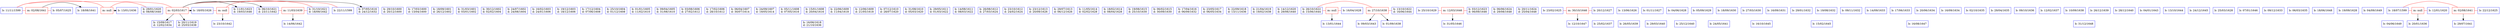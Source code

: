 digraph familyTree {
node [shape=box style=solid color=blue]
P00000000 [label="b: 11/11/1599"]
{ rank = same; P00000000 P00000034; }
P00000001 [label="b: 22/11/1599"]
{ rank = same; P00000001 P00000085; }
P00000002 [label="b: 29/10/1600\nd: 20/12/1600"]
{ rank = same; P00000002 P00000034; }
P00000003 [label="b: 17/03/1600\nd: 13/04/1600"]
{ rank = same; P00000003 P00000085; }
P00000004 [label="b: 18/09/1601\nd: 26/12/1602"]
{ rank = same; P00000004 P00000034; }
P00000005 [label="b: 31/03/1601\nd: 03/01/1602"]
{ rank = same; P00000005 P00000085; }
P00000006 [label="b: 30/12/1602\nd: 02/02/1604"]
{ rank = same; P00000006 P00000034; }
P00000007 [label="b: 24/07/1602\nd: 24/08/1604"]
{ rank = same; P00000007 P00000085; }
P00000008 [label="b: 16/02/1603\nd: 24/01/1606"]
{ rank = same; P00000008 P00000034; }
P00000009 [label="b: 19/12/1603\nd: 18/12/1606"]
{ rank = same; P00000009 P00000085; }
P00000010 [label="b: 17/12/1604\nd: 07/06/1608"]
{ rank = same; P00000010 P00000034; }
P00000011 [label="b: 25/10/1604\nd: 01/12/1608"]
{ rank = same; P00000011 P00000085; }
P00000012 [label="b: 01/01/1605\nd: 11/02/1610"]
{ rank = same; P00000012 P00000034; }
P00000013 [label="b: 09/04/1605\nd: 31/08/1610"]
{ rank = same; P00000013 P00000085; }
P00000014 [label="b: 03/08/1606\nd: 27/02/1612"]
{ rank = same; P00000014 P00000034; }
P00000015 [label="b: 17/02/1606\nd: 28/10/1612"]
{ rank = same; P00000015 P00000085; }
P00000016 [label="b: 06/04/1607\nd: 30/07/1614"]
{ rank = same; P00000016 P00000034; }
P00000017 [label="b: 24/09/1607\nd: 19/05/1614"]
{ rank = same; P00000017 P00000085; }
P00000018 [label="b: 05/11/1608\nd: 07/05/1616"]
{ rank = same; P00000018 P00000034; }
P00000019 [label="b: 15/01/1608\nd: 20/04/1616"]
{ rank = same; P00000019 P00000085; }
P00000020 [label="b: 22/06/1609\nd: 11/04/1618"]
{ rank = same; P00000020 P00000034; }
P00000021 [label="b: 12/06/1609\nd: 21/05/1618"]
{ rank = same; P00000021 P00000085; }
P00000022 [label="b: 07/12/1610\nd: 28/07/1620"]
{ rank = same; P00000022 P00000034; }
P00000023 [label="b: 31/08/1610\nd: 05/03/1620"]
{ rank = same; P00000023 P00000085; }
P00000024 [label="b: 29/05/1611\nd: 01/03/1622"]
{ rank = same; P00000024 P00000034; }
P00000025 [label="b: 14/08/1611\nd: 08/03/1622"]
{ rank = same; P00000025 P00000085; }
P00000026 [label="b: 26/08/1612\nd: 27/03/1624"]
{ rank = same; P00000026 P00000034; }
P00000027 [label="b: 23/10/1612\nd: 24/02/1624"]
{ rank = same; P00000027 P00000085; }
P00000028 [label="b: 23/12/1613\nd: 20/09/1626"]
{ rank = same; P00000028 P00000034; }
P00000029 [label="b: 29/07/1613\nd: 06/12/1626"]
{ rank = same; P00000029 P00000085; }
P00000030 [label="b: 11/05/1614\nd: 02/02/1628"]
{ rank = same; P00000030 P00000034; }
P00000031 [label="b: 18/02/1614\nd: 08/04/1628"]
{ rank = same; P00000031 P00000085; }
P00000032 [label="b: 19/08/1615\nd: 25/10/1630"]
{ rank = same; P00000032 P00000034; }
P00000033 [label="b: 06/02/1615\nd: 30/09/1630"]
{ rank = same; P00000033 P00000085; }
P00000034 [label="b: 07/05/1616\nd: 24/12/1632"]
P00000035 [label="b: 17/04/1616\nd: 06/09/1632"]
{ rank = same; P00000035 P00000085; }
P00000036 [label="b: 15/09/1617\nd: 12/02/1634"]
P00000037 [label="b: 23/05/1617\nd: 06/05/1634"]
{ rank = same; P00000037 P00000085; }
P00000038 [label="b: 16/06/1618\nd: 21/10/1636"]
{ rank = same; P00000038 P00000040; }
P00000039 [label="b: 22/09/1618\nd: 13/11/1636"]
{ rank = same; P00000039 P00000085; }
P00000040 [label="b: 20/11/1619\nd: 25/03/1638"]
P00000041 [label="b: 21/04/1619\nd: 19/02/1638"]
{ rank = same; P00000041 P00000085; }
P00000042 [label="b: 14/12/1620\nd: 29/06/1640"]
{ rank = same; P00000042 P00000044; }
P00000043 [label="b: 29/01/1620\nd: 08/08/1640"]
{ rank = same; P00000043 P00000085; }
P00000044 [label="b: 06/10/1621\nd: 23/11/1642"]
P00000045 [label="b: 31/10/1621\nd: 18/09/1642"]
{ rank = same; P00000045 P00000085; }
P00000046 [label="b: 26/10/1622\nd: 15/06/1644"]
{ rank = same; P00000046 P00000048; }
P00000047 [label="b: 13/10/1622\nd: 16/06/1644"]
{ rank = same; P00000047 P00000085; }
P00000048 [label="b: 11/01/1623\nd: 19/03/1646"]
P00000049 [label="b: 03/12/1623\nd: 06/09/1646"]
{ rank = same; P00000049 P00000085; }
P00000050 [label="b: 06/06/1624\nd: 29/08/1648"]
{ rank = same; P00000050 P00000054; }
P00000051 [label="b: 20/11/1624\nd: 25/04/1648"]
{ rank = same; P00000051 P00000085; }
P00000052 [label="b: 23/02/1625"]
{ rank = same; P00000052 P00000054; }
P00000053 [label="b: 05/07/1625"]
{ rank = same; P00000053 P00000085; }
P00000054 [label="b: 18/05/1626"]
P00000055 [label="b: 13/06/1626"]
{ rank = same; P00000055 P00000085; }
P00000056 [label="b: 01/11/1627"]
{ rank = same; P00000056 P00000074; }
P00000057 [label="b: 20/12/1627"]
{ rank = same; P00000057 P00000085; }
P00000058 [label="b: 04/06/1628"]
{ rank = same; P00000058 P00000074; }
P00000059 [label="b: 16/04/1628"]
{ rank = same; P00000059 P00000085; }
P00000060 [label="b: 25/10/1629"]
{ rank = same; P00000060 P00000074; }
P00000061 [label="b: 05/09/1629"]
{ rank = same; P00000061 P00000085; }
P00000062 [label="b: 18/09/1630"]
{ rank = same; P00000062 P00000074; }
P00000063 [label="b: 27/03/1630"]
{ rank = same; P00000063 P00000085; }
P00000064 [label="b: 16/09/1631"]
{ rank = same; P00000064 P00000074; }
P00000065 [label="b: 29/01/1632"]
{ rank = same; P00000065 P00000085; }
P00000066 [label="b: 19/08/1632"]
{ rank = same; P00000066 P00000074; }
P00000067 [label="b: 09/11/1632"]
{ rank = same; P00000067 P00000085; }
P00000068 [label="b: 14/09/1633"]
{ rank = same; P00000068 P00000074; }
P00000069 [label="b: 17/06/1633"]
{ rank = same; P00000069 P00000085; }
P00000070 [label="b: 20/06/1634"]
{ rank = same; P00000070 P00000074; }
P00000071 [label="b: 16/09/1634"]
{ rank = same; P00000071 P00000085; }
P00000072 [label="b: 02/10/1635"]
{ rank = same; P00000072 P00000074; }
P00000073 [label="b: 29/04/1635"]
{ rank = same; P00000073 P00000085; }
P00000074 [label="b: 13/01/1636"]
P00000075 [label="b: 09/10/1636"]
{ rank = same; P00000075 P00000085; }
P00000076 [label="b: 25/02/1637"]
{ rank = same; P00000076 P00000078; }
P00000077 [label="b: 12/02/1637"]
{ rank = same; P00000077 P00000085; }
P00000078 [label="b: 01/09/1638"]
P00000079 [label="b: 10/09/1638"]
{ rank = same; P00000079 P00000085; }
P00000080 [label="b: 26/05/1639"]
{ rank = same; P00000080 P00000088; }
P00000081 [label="b: 26/12/1639"]
{ rank = same; P00000081 P00000085; }
P00000082 [label="b: 29/03/1640"]
{ rank = same; P00000082 P00000088; }
P00000083 [label="b: 28/12/1640"]
{ rank = same; P00000083 P00000085; }
P00000084 [label="b: 25/12/1640"]
{ rank = same; P00000084 P00000088; }
P00000085 [label="b: 18/08/1641"]
P00000086 [label="b: 24/05/1641"]
{ rank = same; P00000086 P00000088; }
P00000087 [label="b: 14/06/1642"]
P00000088 [label="b: 23/10/1642"]
P00000089 [label="b: 09/03/1643"]
P00000090 [label="b: 04/01/1643"]
{ rank = same; P00000090 P00000085; }
P00000091 [label="b: 13/01/1644"]
P00000092 [label="b: 13/10/1644"]
{ rank = same; P00000092 P00000085; }
P00000093 [label="b: 16/10/1645"]
{ rank = same; P00000093 P00000097; }
P00000094 [label="b: 24/12/1645"]
{ rank = same; P00000094 P00000085; }
P00000095 [label="b: 15/02/1645"]
{ rank = same; P00000095 P00000097; }
P00000096 [label="b: 25/03/1628"]
{ rank = same; P00000096 P00000074; }
P00000097 [label="b: 31/05/1646"]
P00000098 [label="b: 07/01/1646"]
{ rank = same; P00000098 P00000085; }
P00000099 [label="b: 09/12/1633"]
{ rank = same; P00000099 P00000074; }
P00000100 [label="b: 12/10/1647"]
P00000101 [label="b: 16/08/1647"]
{ rank = same; P00000101 P00000100; }
P00000102 [label="b: 06/03/1635"]
{ rank = same; P00000102 P00000074; }
P00000103 [label="b: 31/12/1648"]
{ rank = same; P00000103 P00000100; }
P00000104 [label="b: 18/06/1648"]
{ rank = same; P00000104 P00000085; }
P00000105 [label="b: 19/09/1628"]
{ rank = same; P00000105 P00000085; }
P00000106 [label="b: 04/09/1649"]
{ rank = same; P00000106 P00000085; }
P00000107 [label="b: 04/06/1649"]
{ rank = same; P00000107 P00000100; }
P00000108 [label="b: 22/12/1625"]
{ rank = same; P00000108 P00000085; }
P00000109 [label="b: 18/07/1599"]
{ rank = same; P00000109 P00000034; }
P00000110 [label="b: 29/07/1641"]
P00000111 [label="b: 12/01/1620"]
{ rank = same; P00000111 P00000085; }
P00000112 [label="b: 20/01/1636"]
P00000000 -> M00000000 [color=red arrowhead=none]
M00000000 -> P00000001 [color=red arrowhead=none]
M00000000 [shape=box color=red label="m: 02/03/1617"]
{ rank = same; P00000000 P00000001 M00000000; }
M00000000 -> P00000034
M00000000 -> P00000036
M00000000 -> P00000040
M00000000 -> P00000044
M00000000 -> P00000048
M00000000 -> P00000054
P00000000 -> M00000001 [color=red arrowhead=none]
M00000001 -> P00000043 [color=red arrowhead=none]
M00000001 [shape=box color=red label="m: null"]
{ rank = same; P00000000 P00000043 M00000001; }
M00000001 -> P00000074
P00000046 -> M00000002 [color=red arrowhead=none]
M00000002 -> P00000047 [color=red arrowhead=none]
M00000002 [shape=box color=red label="m: 27/10/1638"]
{ rank = same; P00000046 P00000047 M00000002; }
M00000002 -> P00000078
M00000002 -> P00000089
P00000000 -> M00000003 [color=red arrowhead=none]
M00000003 -> P00000053 [color=red arrowhead=none]
M00000003 [shape=box color=red label="m: 02/08/1641"]
{ rank = same; P00000000 P00000053 M00000003; }
M00000003 -> P00000085
P00000044 -> M00000004 [color=red arrowhead=none]
M00000004 -> P00000045 [color=red arrowhead=none]
M00000004 [shape=box color=red label="m: 11/03/1639"]
{ rank = same; P00000044 P00000045 M00000004; }
M00000004 -> P00000087
P00000054 -> M00000005 [color=red arrowhead=none]
M00000005 -> P00000045 [color=red arrowhead=none]
M00000005 [shape=box color=red label="m: null"]
{ rank = same; P00000054 P00000045 M00000005; }
M00000005 -> P00000088
P00000046 -> M00000006 [color=red arrowhead=none]
M00000006 -> P00000059 [color=red arrowhead=none]
M00000006 [shape=box color=red label="m: null"]
{ rank = same; P00000046 P00000059 M00000006; }
M00000006 -> P00000091
P00000060 -> M00000007 [color=red arrowhead=none]
M00000007 -> P00000049 [color=red arrowhead=none]
M00000007 [shape=box color=red label="m: 12/03/1646"]
{ rank = same; P00000060 P00000049 M00000007; }
M00000007 -> P00000097
P00000052 -> M00000008 [color=red arrowhead=none]
M00000008 -> P00000057 [color=red arrowhead=none]
M00000008 [shape=box color=red label="m: 30/10/1646"]
{ rank = same; P00000052 P00000057 M00000008; }
M00000008 -> P00000100
P00000109 -> M00000009 [color=red arrowhead=none]
M00000009 -> P00000108 [color=red arrowhead=none]
M00000009 [shape=box color=red label="m: 02/08/1641"]
{ rank = same; P00000109 P00000108 M00000009; }
M00000009 -> P00000110
P00000109 -> M00000010 [color=red arrowhead=none]
M00000010 -> P00000111 [color=red arrowhead=none]
M00000010 [shape=box color=red label="m: null"]
{ rank = same; P00000109 P00000111 M00000010; }
M00000010 -> P00000112
}

